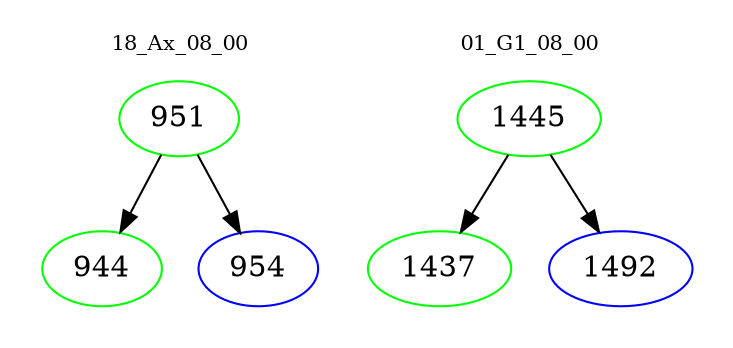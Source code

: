 digraph{
subgraph cluster_0 {
color = white
label = "18_Ax_08_00";
fontsize=10;
T0_951 [label="951", color="green"]
T0_951 -> T0_944 [color="black"]
T0_944 [label="944", color="green"]
T0_951 -> T0_954 [color="black"]
T0_954 [label="954", color="blue"]
}
subgraph cluster_1 {
color = white
label = "01_G1_08_00";
fontsize=10;
T1_1445 [label="1445", color="green"]
T1_1445 -> T1_1437 [color="black"]
T1_1437 [label="1437", color="green"]
T1_1445 -> T1_1492 [color="black"]
T1_1492 [label="1492", color="blue"]
}
}
